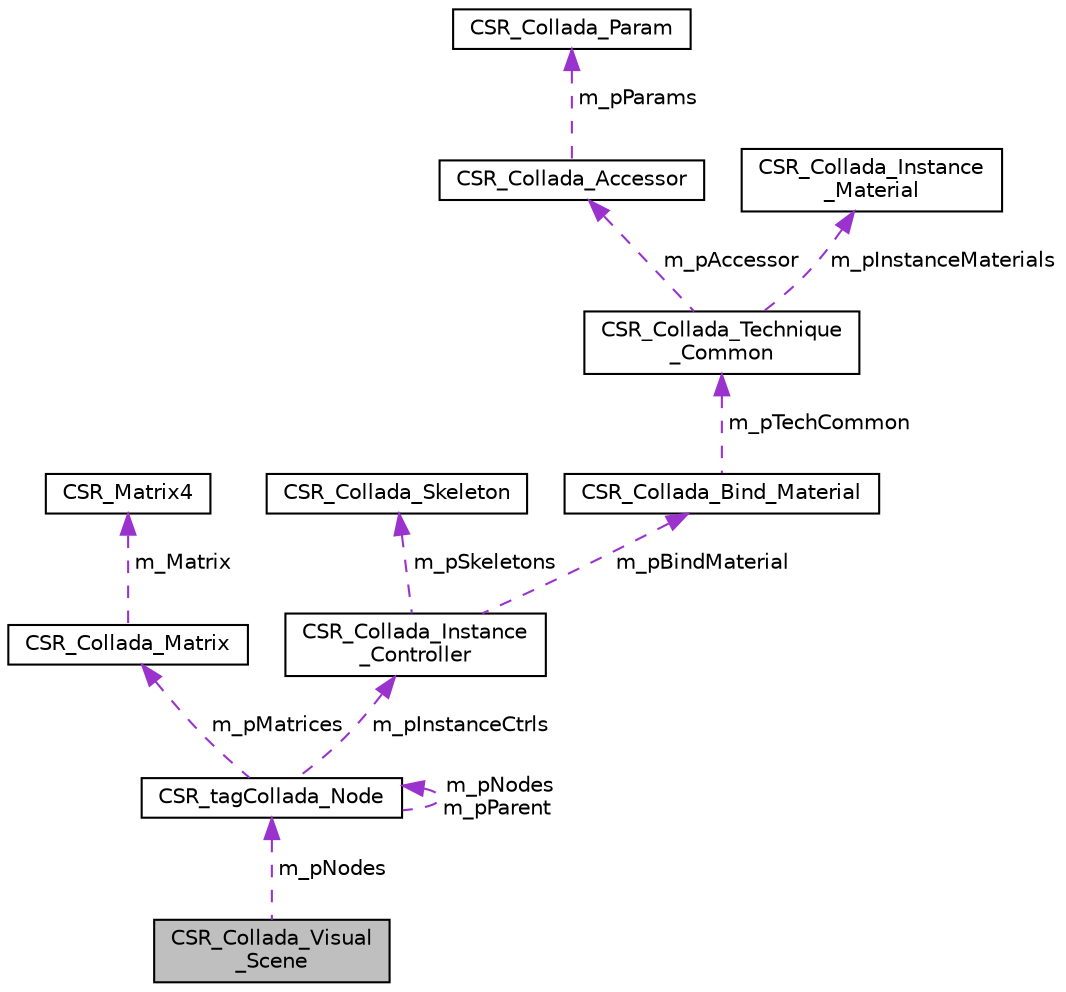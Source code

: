 digraph "CSR_Collada_Visual_Scene"
{
 // LATEX_PDF_SIZE
  edge [fontname="Helvetica",fontsize="10",labelfontname="Helvetica",labelfontsize="10"];
  node [fontname="Helvetica",fontsize="10",shape=record];
  Node1 [label="CSR_Collada_Visual\l_Scene",height=0.2,width=0.4,color="black", fillcolor="grey75", style="filled", fontcolor="black",tooltip=" "];
  Node2 -> Node1 [dir="back",color="darkorchid3",fontsize="10",style="dashed",label=" m_pNodes" ,fontname="Helvetica"];
  Node2 [label="CSR_tagCollada_Node",height=0.2,width=0.4,color="black", fillcolor="white", style="filled",URL="$struct_c_s_r__tag_collada___node.html",tooltip=" "];
  Node3 -> Node2 [dir="back",color="darkorchid3",fontsize="10",style="dashed",label=" m_pMatrices" ,fontname="Helvetica"];
  Node3 [label="CSR_Collada_Matrix",height=0.2,width=0.4,color="black", fillcolor="white", style="filled",URL="$struct_c_s_r___collada___matrix.html",tooltip=" "];
  Node4 -> Node3 [dir="back",color="darkorchid3",fontsize="10",style="dashed",label=" m_Matrix" ,fontname="Helvetica"];
  Node4 [label="CSR_Matrix4",height=0.2,width=0.4,color="black", fillcolor="white", style="filled",URL="$struct_c_s_r___matrix4.html",tooltip=" "];
  Node5 -> Node2 [dir="back",color="darkorchid3",fontsize="10",style="dashed",label=" m_pInstanceCtrls" ,fontname="Helvetica"];
  Node5 [label="CSR_Collada_Instance\l_Controller",height=0.2,width=0.4,color="black", fillcolor="white", style="filled",URL="$struct_c_s_r___collada___instance___controller.html",tooltip=" "];
  Node6 -> Node5 [dir="back",color="darkorchid3",fontsize="10",style="dashed",label=" m_pSkeletons" ,fontname="Helvetica"];
  Node6 [label="CSR_Collada_Skeleton",height=0.2,width=0.4,color="black", fillcolor="white", style="filled",URL="$struct_c_s_r___collada___skeleton.html",tooltip=" "];
  Node7 -> Node5 [dir="back",color="darkorchid3",fontsize="10",style="dashed",label=" m_pBindMaterial" ,fontname="Helvetica"];
  Node7 [label="CSR_Collada_Bind_Material",height=0.2,width=0.4,color="black", fillcolor="white", style="filled",URL="$struct_c_s_r___collada___bind___material.html",tooltip=" "];
  Node8 -> Node7 [dir="back",color="darkorchid3",fontsize="10",style="dashed",label=" m_pTechCommon" ,fontname="Helvetica"];
  Node8 [label="CSR_Collada_Technique\l_Common",height=0.2,width=0.4,color="black", fillcolor="white", style="filled",URL="$struct_c_s_r___collada___technique___common.html",tooltip=" "];
  Node9 -> Node8 [dir="back",color="darkorchid3",fontsize="10",style="dashed",label=" m_pAccessor" ,fontname="Helvetica"];
  Node9 [label="CSR_Collada_Accessor",height=0.2,width=0.4,color="black", fillcolor="white", style="filled",URL="$struct_c_s_r___collada___accessor.html",tooltip=" "];
  Node10 -> Node9 [dir="back",color="darkorchid3",fontsize="10",style="dashed",label=" m_pParams" ,fontname="Helvetica"];
  Node10 [label="CSR_Collada_Param",height=0.2,width=0.4,color="black", fillcolor="white", style="filled",URL="$struct_c_s_r___collada___param.html",tooltip=" "];
  Node11 -> Node8 [dir="back",color="darkorchid3",fontsize="10",style="dashed",label=" m_pInstanceMaterials" ,fontname="Helvetica"];
  Node11 [label="CSR_Collada_Instance\l_Material",height=0.2,width=0.4,color="black", fillcolor="white", style="filled",URL="$struct_c_s_r___collada___instance___material.html",tooltip=" "];
  Node2 -> Node2 [dir="back",color="darkorchid3",fontsize="10",style="dashed",label=" m_pNodes\nm_pParent" ,fontname="Helvetica"];
}
